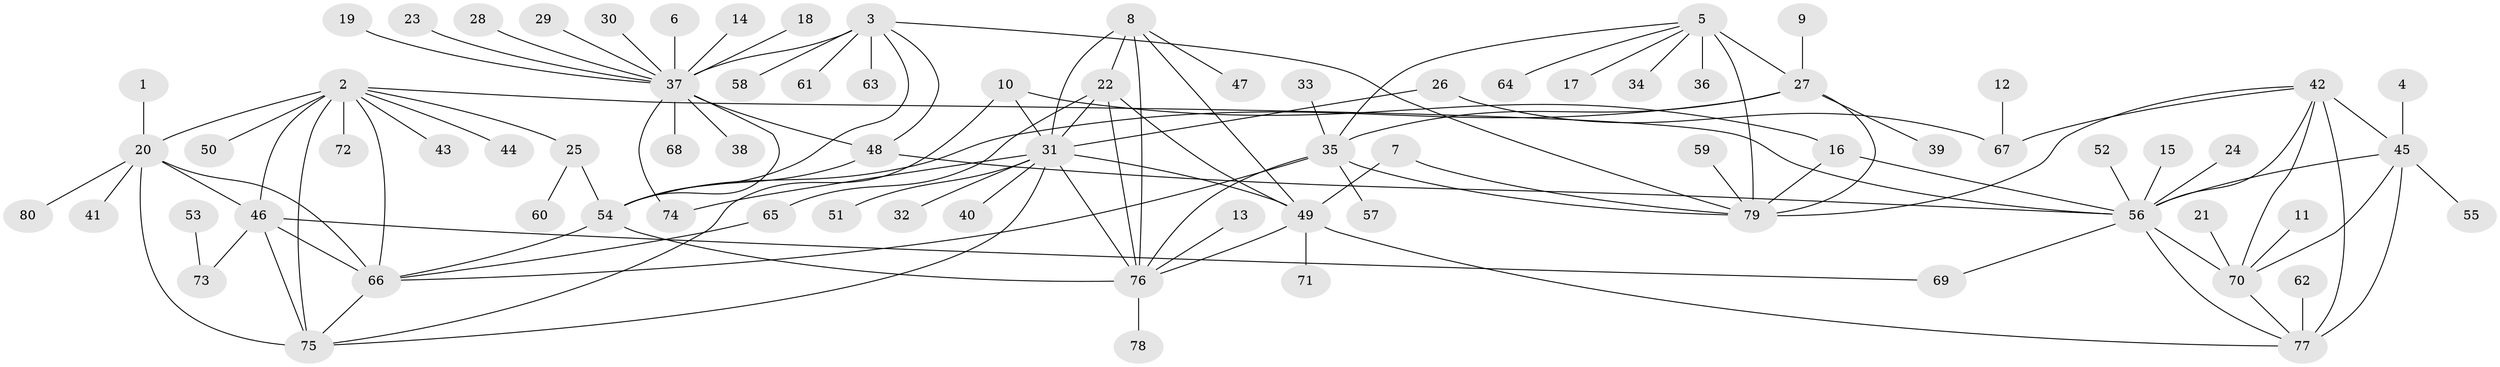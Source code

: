 // original degree distribution, {7: 0.03787878787878788, 12: 0.015151515151515152, 9: 0.03787878787878788, 6: 0.022727272727272728, 11: 0.015151515151515152, 14: 0.015151515151515152, 5: 0.007575757575757576, 10: 0.030303030303030304, 8: 0.045454545454545456, 1: 0.6136363636363636, 4: 0.007575757575757576, 2: 0.12121212121212122, 3: 0.030303030303030304}
// Generated by graph-tools (version 1.1) at 2025/37/03/04/25 23:37:33]
// undirected, 80 vertices, 119 edges
graph export_dot {
  node [color=gray90,style=filled];
  1;
  2;
  3;
  4;
  5;
  6;
  7;
  8;
  9;
  10;
  11;
  12;
  13;
  14;
  15;
  16;
  17;
  18;
  19;
  20;
  21;
  22;
  23;
  24;
  25;
  26;
  27;
  28;
  29;
  30;
  31;
  32;
  33;
  34;
  35;
  36;
  37;
  38;
  39;
  40;
  41;
  42;
  43;
  44;
  45;
  46;
  47;
  48;
  49;
  50;
  51;
  52;
  53;
  54;
  55;
  56;
  57;
  58;
  59;
  60;
  61;
  62;
  63;
  64;
  65;
  66;
  67;
  68;
  69;
  70;
  71;
  72;
  73;
  74;
  75;
  76;
  77;
  78;
  79;
  80;
  1 -- 20 [weight=1.0];
  2 -- 20 [weight=2.0];
  2 -- 25 [weight=1.0];
  2 -- 43 [weight=1.0];
  2 -- 44 [weight=1.0];
  2 -- 46 [weight=1.0];
  2 -- 50 [weight=1.0];
  2 -- 56 [weight=1.0];
  2 -- 66 [weight=1.0];
  2 -- 72 [weight=1.0];
  2 -- 75 [weight=1.0];
  3 -- 37 [weight=3.0];
  3 -- 48 [weight=1.0];
  3 -- 54 [weight=1.0];
  3 -- 58 [weight=1.0];
  3 -- 61 [weight=1.0];
  3 -- 63 [weight=1.0];
  3 -- 79 [weight=1.0];
  4 -- 45 [weight=1.0];
  5 -- 17 [weight=1.0];
  5 -- 27 [weight=3.0];
  5 -- 34 [weight=1.0];
  5 -- 35 [weight=3.0];
  5 -- 36 [weight=1.0];
  5 -- 64 [weight=1.0];
  5 -- 79 [weight=3.0];
  6 -- 37 [weight=1.0];
  7 -- 49 [weight=1.0];
  7 -- 79 [weight=1.0];
  8 -- 22 [weight=2.0];
  8 -- 31 [weight=1.0];
  8 -- 47 [weight=1.0];
  8 -- 49 [weight=1.0];
  8 -- 76 [weight=1.0];
  9 -- 27 [weight=1.0];
  10 -- 16 [weight=1.0];
  10 -- 31 [weight=1.0];
  10 -- 75 [weight=1.0];
  11 -- 70 [weight=1.0];
  12 -- 67 [weight=1.0];
  13 -- 76 [weight=1.0];
  14 -- 37 [weight=1.0];
  15 -- 56 [weight=1.0];
  16 -- 56 [weight=1.0];
  16 -- 79 [weight=1.0];
  18 -- 37 [weight=1.0];
  19 -- 37 [weight=1.0];
  20 -- 41 [weight=1.0];
  20 -- 46 [weight=2.0];
  20 -- 66 [weight=2.0];
  20 -- 75 [weight=2.0];
  20 -- 80 [weight=1.0];
  21 -- 70 [weight=1.0];
  22 -- 31 [weight=2.0];
  22 -- 49 [weight=2.0];
  22 -- 65 [weight=1.0];
  22 -- 76 [weight=2.0];
  23 -- 37 [weight=1.0];
  24 -- 56 [weight=1.0];
  25 -- 54 [weight=1.0];
  25 -- 60 [weight=1.0];
  26 -- 31 [weight=1.0];
  26 -- 67 [weight=1.0];
  27 -- 35 [weight=1.0];
  27 -- 39 [weight=1.0];
  27 -- 54 [weight=1.0];
  27 -- 79 [weight=1.0];
  28 -- 37 [weight=1.0];
  29 -- 37 [weight=1.0];
  30 -- 37 [weight=1.0];
  31 -- 32 [weight=1.0];
  31 -- 40 [weight=1.0];
  31 -- 49 [weight=1.0];
  31 -- 51 [weight=1.0];
  31 -- 74 [weight=1.0];
  31 -- 75 [weight=1.0];
  31 -- 76 [weight=1.0];
  33 -- 35 [weight=1.0];
  35 -- 57 [weight=1.0];
  35 -- 66 [weight=1.0];
  35 -- 76 [weight=1.0];
  35 -- 79 [weight=1.0];
  37 -- 38 [weight=1.0];
  37 -- 48 [weight=3.0];
  37 -- 54 [weight=3.0];
  37 -- 68 [weight=1.0];
  37 -- 74 [weight=1.0];
  42 -- 45 [weight=2.0];
  42 -- 56 [weight=1.0];
  42 -- 67 [weight=1.0];
  42 -- 70 [weight=1.0];
  42 -- 77 [weight=1.0];
  42 -- 79 [weight=1.0];
  45 -- 55 [weight=1.0];
  45 -- 56 [weight=2.0];
  45 -- 70 [weight=2.0];
  45 -- 77 [weight=2.0];
  46 -- 66 [weight=1.0];
  46 -- 69 [weight=1.0];
  46 -- 73 [weight=1.0];
  46 -- 75 [weight=1.0];
  48 -- 54 [weight=1.0];
  48 -- 56 [weight=1.0];
  49 -- 71 [weight=1.0];
  49 -- 76 [weight=1.0];
  49 -- 77 [weight=1.0];
  52 -- 56 [weight=1.0];
  53 -- 73 [weight=1.0];
  54 -- 66 [weight=1.0];
  54 -- 76 [weight=1.0];
  56 -- 69 [weight=1.0];
  56 -- 70 [weight=1.0];
  56 -- 77 [weight=1.0];
  59 -- 79 [weight=1.0];
  62 -- 77 [weight=1.0];
  65 -- 66 [weight=1.0];
  66 -- 75 [weight=1.0];
  70 -- 77 [weight=1.0];
  76 -- 78 [weight=1.0];
}
